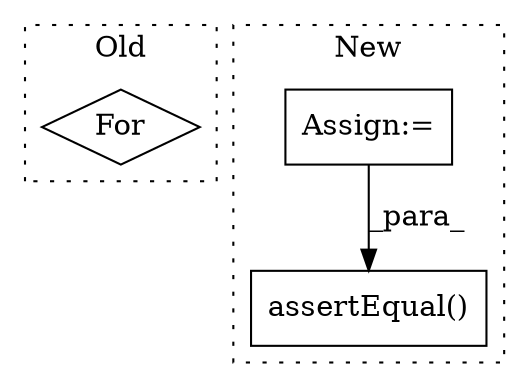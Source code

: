 digraph G {
subgraph cluster0 {
1 [label="For" a="107" s="2758,2788" l="4,14" shape="diamond"];
label = "Old";
style="dotted";
}
subgraph cluster1 {
2 [label="assertEqual()" a="75" s="2881,2932" l="17,1" shape="box"];
3 [label="Assign:=" a="68" s="2690" l="3" shape="box"];
label = "New";
style="dotted";
}
3 -> 2 [label="_para_"];
}